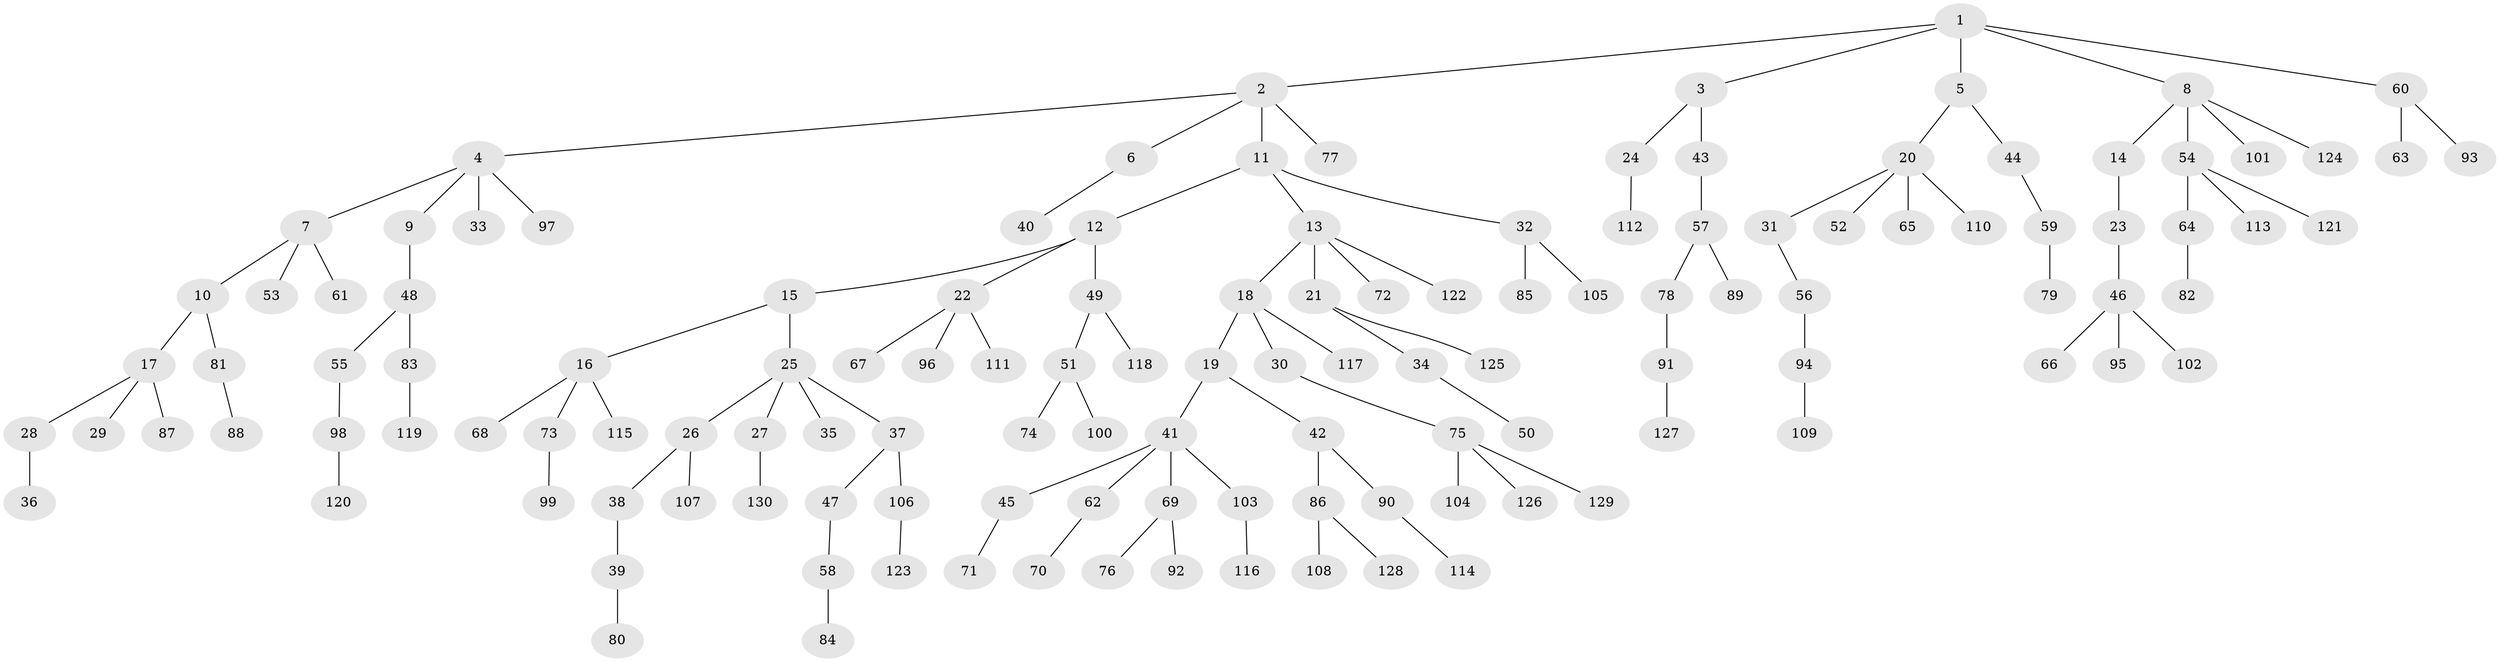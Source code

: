 // Generated by graph-tools (version 1.1) at 2025/26/03/09/25 03:26:32]
// undirected, 130 vertices, 129 edges
graph export_dot {
graph [start="1"]
  node [color=gray90,style=filled];
  1;
  2;
  3;
  4;
  5;
  6;
  7;
  8;
  9;
  10;
  11;
  12;
  13;
  14;
  15;
  16;
  17;
  18;
  19;
  20;
  21;
  22;
  23;
  24;
  25;
  26;
  27;
  28;
  29;
  30;
  31;
  32;
  33;
  34;
  35;
  36;
  37;
  38;
  39;
  40;
  41;
  42;
  43;
  44;
  45;
  46;
  47;
  48;
  49;
  50;
  51;
  52;
  53;
  54;
  55;
  56;
  57;
  58;
  59;
  60;
  61;
  62;
  63;
  64;
  65;
  66;
  67;
  68;
  69;
  70;
  71;
  72;
  73;
  74;
  75;
  76;
  77;
  78;
  79;
  80;
  81;
  82;
  83;
  84;
  85;
  86;
  87;
  88;
  89;
  90;
  91;
  92;
  93;
  94;
  95;
  96;
  97;
  98;
  99;
  100;
  101;
  102;
  103;
  104;
  105;
  106;
  107;
  108;
  109;
  110;
  111;
  112;
  113;
  114;
  115;
  116;
  117;
  118;
  119;
  120;
  121;
  122;
  123;
  124;
  125;
  126;
  127;
  128;
  129;
  130;
  1 -- 2;
  1 -- 3;
  1 -- 5;
  1 -- 8;
  1 -- 60;
  2 -- 4;
  2 -- 6;
  2 -- 11;
  2 -- 77;
  3 -- 24;
  3 -- 43;
  4 -- 7;
  4 -- 9;
  4 -- 33;
  4 -- 97;
  5 -- 20;
  5 -- 44;
  6 -- 40;
  7 -- 10;
  7 -- 53;
  7 -- 61;
  8 -- 14;
  8 -- 54;
  8 -- 101;
  8 -- 124;
  9 -- 48;
  10 -- 17;
  10 -- 81;
  11 -- 12;
  11 -- 13;
  11 -- 32;
  12 -- 15;
  12 -- 22;
  12 -- 49;
  13 -- 18;
  13 -- 21;
  13 -- 72;
  13 -- 122;
  14 -- 23;
  15 -- 16;
  15 -- 25;
  16 -- 68;
  16 -- 73;
  16 -- 115;
  17 -- 28;
  17 -- 29;
  17 -- 87;
  18 -- 19;
  18 -- 30;
  18 -- 117;
  19 -- 41;
  19 -- 42;
  20 -- 31;
  20 -- 52;
  20 -- 65;
  20 -- 110;
  21 -- 34;
  21 -- 125;
  22 -- 67;
  22 -- 96;
  22 -- 111;
  23 -- 46;
  24 -- 112;
  25 -- 26;
  25 -- 27;
  25 -- 35;
  25 -- 37;
  26 -- 38;
  26 -- 107;
  27 -- 130;
  28 -- 36;
  30 -- 75;
  31 -- 56;
  32 -- 85;
  32 -- 105;
  34 -- 50;
  37 -- 47;
  37 -- 106;
  38 -- 39;
  39 -- 80;
  41 -- 45;
  41 -- 62;
  41 -- 69;
  41 -- 103;
  42 -- 86;
  42 -- 90;
  43 -- 57;
  44 -- 59;
  45 -- 71;
  46 -- 66;
  46 -- 95;
  46 -- 102;
  47 -- 58;
  48 -- 55;
  48 -- 83;
  49 -- 51;
  49 -- 118;
  51 -- 74;
  51 -- 100;
  54 -- 64;
  54 -- 113;
  54 -- 121;
  55 -- 98;
  56 -- 94;
  57 -- 78;
  57 -- 89;
  58 -- 84;
  59 -- 79;
  60 -- 63;
  60 -- 93;
  62 -- 70;
  64 -- 82;
  69 -- 76;
  69 -- 92;
  73 -- 99;
  75 -- 104;
  75 -- 126;
  75 -- 129;
  78 -- 91;
  81 -- 88;
  83 -- 119;
  86 -- 108;
  86 -- 128;
  90 -- 114;
  91 -- 127;
  94 -- 109;
  98 -- 120;
  103 -- 116;
  106 -- 123;
}
